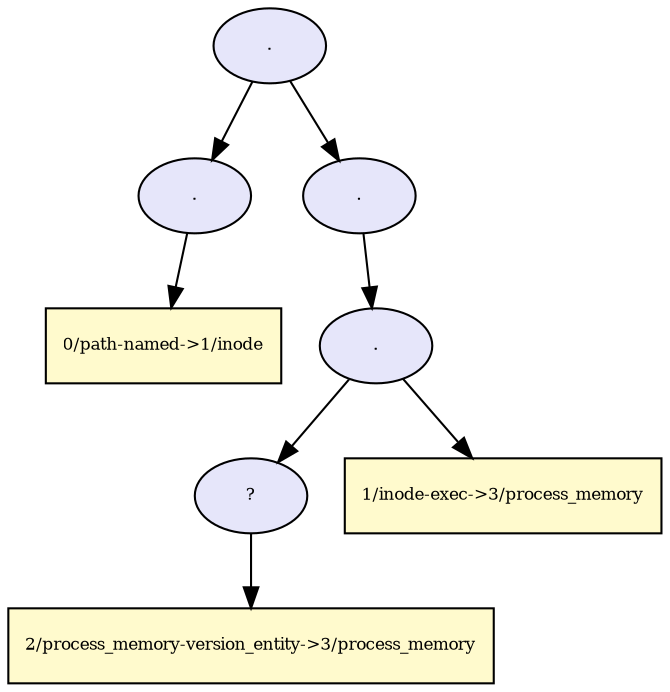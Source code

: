 digraph RGL__DirectedAdjacencyGraph {7[fontsize = 8,label = ".",shape = ellipse, fillcolor="#e6e6fa", style = filled]

7 -> 1[fontsize = 8, color="#000000"]

1[fontsize = 8,label = ".",shape = ellipse, fillcolor="#e6e6fa", style = filled]

1 -> 0[fontsize = 8, color="#000000"]

0[fontsize = 8,label = "0/path-named->1/inode",shape = rectangle, fillcolor="#fffacd", style = filled]

7 -> 6[fontsize = 8, color="#000000"]

6[fontsize = 8,label = ".",shape = ellipse, fillcolor="#e6e6fa", style = filled]

6 -> 5[fontsize = 8, color="#000000"]

5[fontsize = 8,label = ".",shape = ellipse, fillcolor="#e6e6fa", style = filled]

5 -> 3[fontsize = 8, color="#000000"]

3[fontsize = 8,label = "?",shape = ellipse, fillcolor="#e6e6fa", style = filled]

3 -> 2[fontsize = 8, color="#000000"]

2[fontsize = 8,label = "2/process_memory-version_entity->3/process_memory",shape = rectangle, fillcolor="#fffacd", style = filled]

5 -> 4[fontsize = 8, color="#000000"]

4[fontsize = 8,label = "1/inode-exec->3/process_memory",shape = rectangle, fillcolor="#fffacd", style = filled]

}